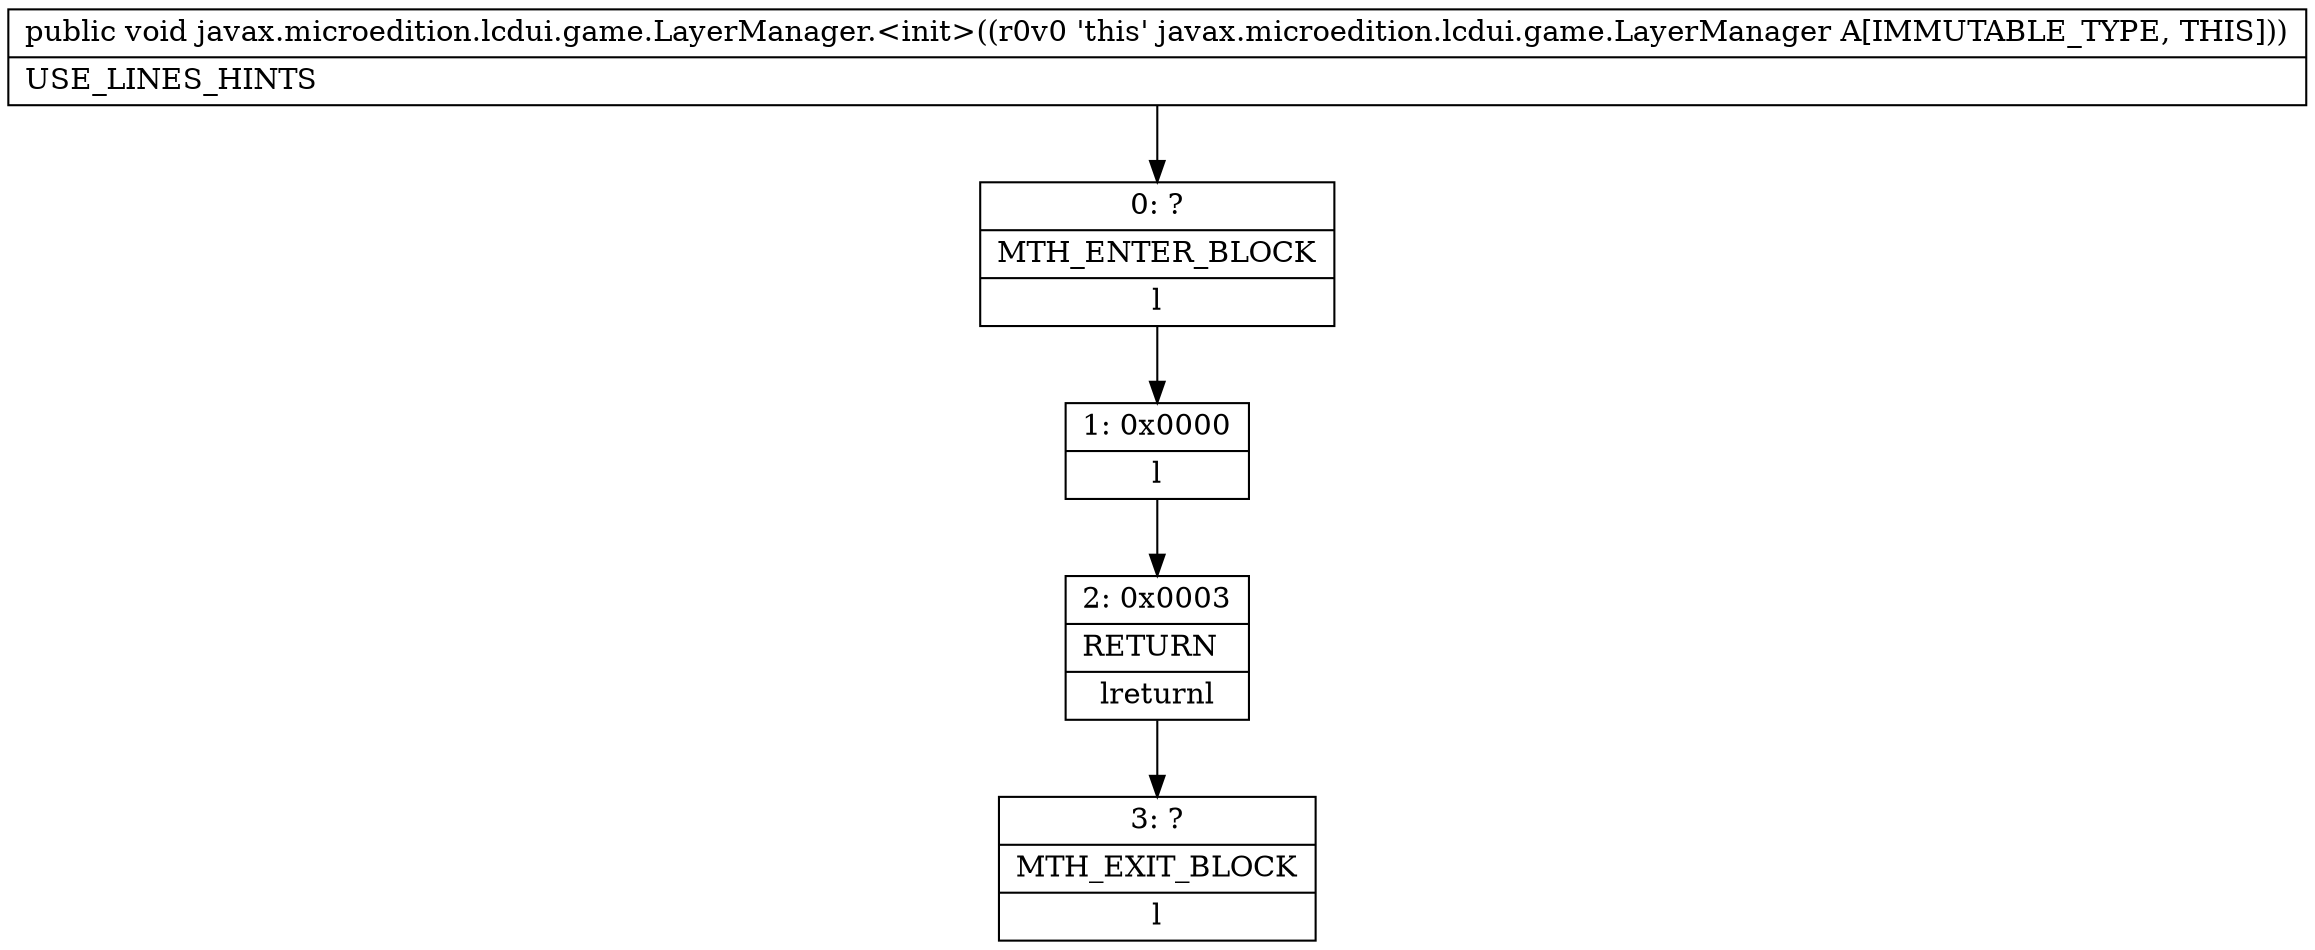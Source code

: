 digraph "CFG forjavax.microedition.lcdui.game.LayerManager.\<init\>()V" {
Node_0 [shape=record,label="{0\:\ ?|MTH_ENTER_BLOCK\l|l}"];
Node_1 [shape=record,label="{1\:\ 0x0000|l}"];
Node_2 [shape=record,label="{2\:\ 0x0003|RETURN\l|lreturnl}"];
Node_3 [shape=record,label="{3\:\ ?|MTH_EXIT_BLOCK\l|l}"];
MethodNode[shape=record,label="{public void javax.microedition.lcdui.game.LayerManager.\<init\>((r0v0 'this' javax.microedition.lcdui.game.LayerManager A[IMMUTABLE_TYPE, THIS]))  | USE_LINES_HINTS\l}"];
MethodNode -> Node_0;
Node_0 -> Node_1;
Node_1 -> Node_2;
Node_2 -> Node_3;
}

